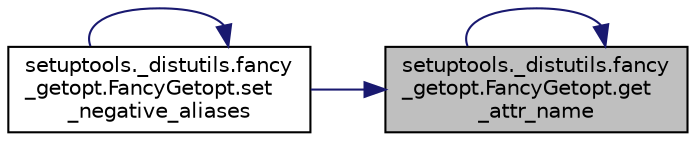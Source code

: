 digraph "setuptools._distutils.fancy_getopt.FancyGetopt.get_attr_name"
{
 // LATEX_PDF_SIZE
  edge [fontname="Helvetica",fontsize="10",labelfontname="Helvetica",labelfontsize="10"];
  node [fontname="Helvetica",fontsize="10",shape=record];
  rankdir="RL";
  Node1 [label="setuptools._distutils.fancy\l_getopt.FancyGetopt.get\l_attr_name",height=0.2,width=0.4,color="black", fillcolor="grey75", style="filled", fontcolor="black",tooltip=" "];
  Node1 -> Node1 [dir="back",color="midnightblue",fontsize="10",style="solid",fontname="Helvetica"];
  Node1 -> Node2 [dir="back",color="midnightblue",fontsize="10",style="solid",fontname="Helvetica"];
  Node2 [label="setuptools._distutils.fancy\l_getopt.FancyGetopt.set\l_negative_aliases",height=0.2,width=0.4,color="black", fillcolor="white", style="filled",URL="$d0/df4/classsetuptools_1_1__distutils_1_1fancy__getopt_1_1_fancy_getopt.html#afd3f307389796ef08c362d926f340b11",tooltip=" "];
  Node2 -> Node2 [dir="back",color="midnightblue",fontsize="10",style="solid",fontname="Helvetica"];
}
